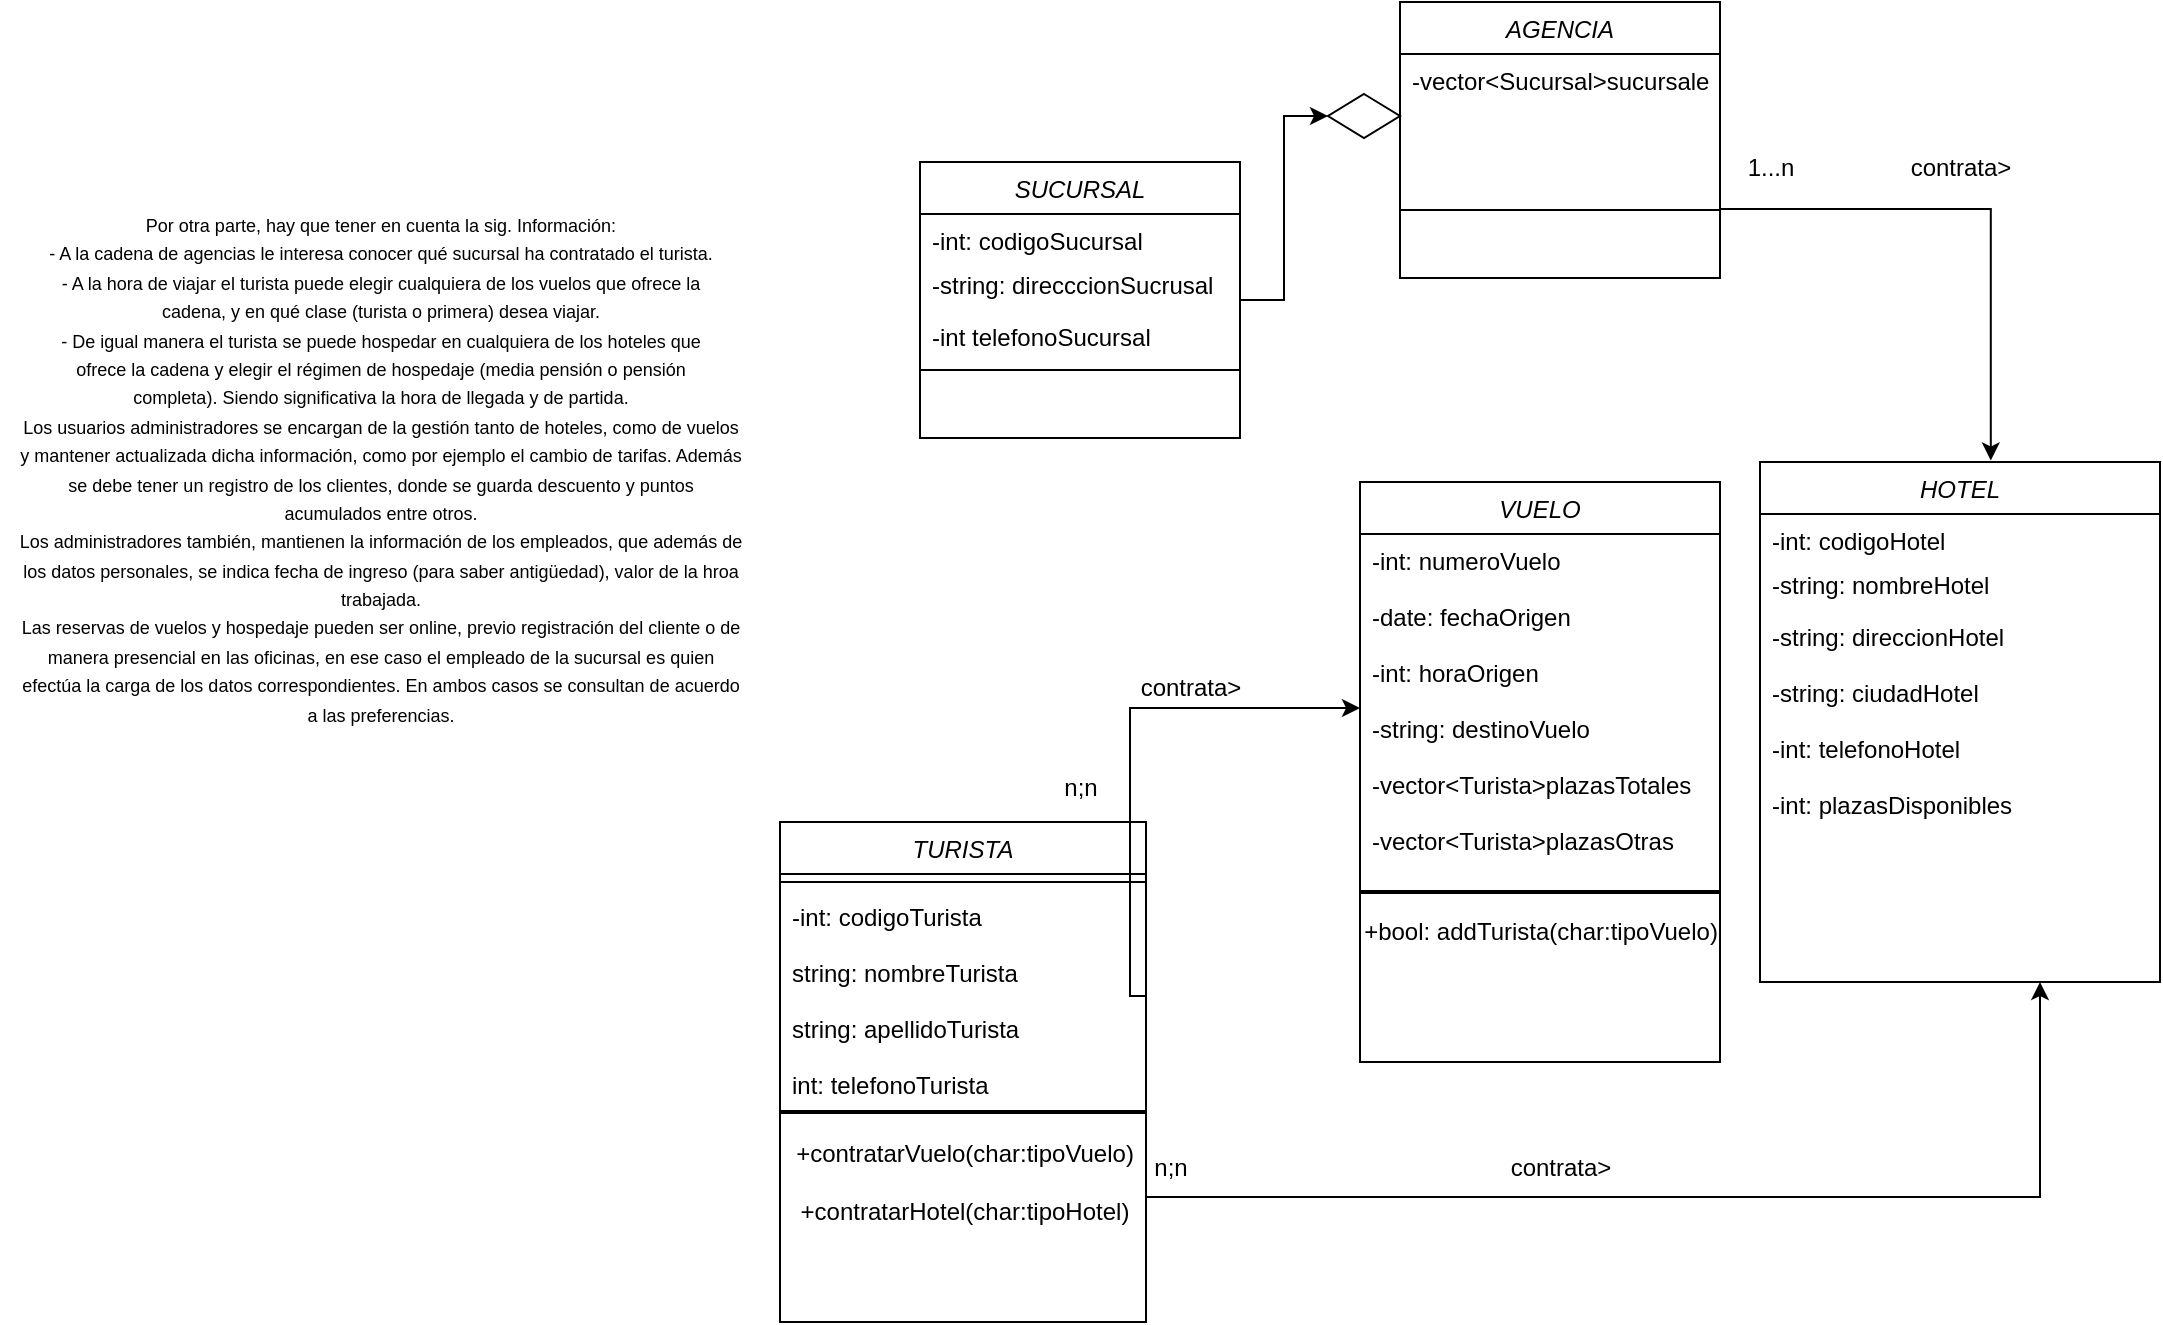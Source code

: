 <mxfile version="26.2.12">
  <diagram id="C5RBs43oDa-KdzZeNtuy" name="Page-1">
    <mxGraphModel dx="1326" dy="343" grid="1" gridSize="10" guides="1" tooltips="1" connect="1" arrows="1" fold="1" page="1" pageScale="1" pageWidth="827" pageHeight="1169" math="0" shadow="0">
      <root>
        <mxCell id="WIyWlLk6GJQsqaUBKTNV-0" />
        <mxCell id="WIyWlLk6GJQsqaUBKTNV-1" parent="WIyWlLk6GJQsqaUBKTNV-0" />
        <mxCell id="Xrv0vCx22JBJqTVyvg-u-27" style="edgeStyle=orthogonalEdgeStyle;rounded=0;orthogonalLoop=1;jettySize=auto;html=1;entryX=0;entryY=0.5;entryDx=0;entryDy=0;" edge="1" parent="WIyWlLk6GJQsqaUBKTNV-1" source="zkfFHV4jXpPFQw0GAbJ--0" target="Xrv0vCx22JBJqTVyvg-u-7">
          <mxGeometry relative="1" as="geometry" />
        </mxCell>
        <mxCell id="zkfFHV4jXpPFQw0GAbJ--0" value="SUCURSAL&#xa;" style="swimlane;fontStyle=2;align=center;verticalAlign=top;childLayout=stackLayout;horizontal=1;startSize=26;horizontalStack=0;resizeParent=1;resizeLast=0;collapsible=1;marginBottom=0;rounded=0;shadow=0;strokeWidth=1;" parent="WIyWlLk6GJQsqaUBKTNV-1" vertex="1">
          <mxGeometry x="50" y="180" width="160" height="138" as="geometry">
            <mxRectangle x="230" y="140" width="160" height="26" as="alternateBounds" />
          </mxGeometry>
        </mxCell>
        <mxCell id="zkfFHV4jXpPFQw0GAbJ--1" value="-int: codigoSucursal&#xa;" style="text;align=left;verticalAlign=top;spacingLeft=4;spacingRight=4;overflow=hidden;rotatable=0;points=[[0,0.5],[1,0.5]];portConstraint=eastwest;" parent="zkfFHV4jXpPFQw0GAbJ--0" vertex="1">
          <mxGeometry y="26" width="160" height="22" as="geometry" />
        </mxCell>
        <mxCell id="zkfFHV4jXpPFQw0GAbJ--2" value="-string: direcccionSucrusal" style="text;align=left;verticalAlign=top;spacingLeft=4;spacingRight=4;overflow=hidden;rotatable=0;points=[[0,0.5],[1,0.5]];portConstraint=eastwest;rounded=0;shadow=0;html=0;" parent="zkfFHV4jXpPFQw0GAbJ--0" vertex="1">
          <mxGeometry y="48" width="160" height="26" as="geometry" />
        </mxCell>
        <mxCell id="zkfFHV4jXpPFQw0GAbJ--3" value="-int telefonoSucursal" style="text;align=left;verticalAlign=top;spacingLeft=4;spacingRight=4;overflow=hidden;rotatable=0;points=[[0,0.5],[1,0.5]];portConstraint=eastwest;rounded=0;shadow=0;html=0;" parent="zkfFHV4jXpPFQw0GAbJ--0" vertex="1">
          <mxGeometry y="74" width="160" height="26" as="geometry" />
        </mxCell>
        <mxCell id="zkfFHV4jXpPFQw0GAbJ--4" value="" style="line;html=1;strokeWidth=1;align=left;verticalAlign=middle;spacingTop=-1;spacingLeft=3;spacingRight=3;rotatable=0;labelPosition=right;points=[];portConstraint=eastwest;" parent="zkfFHV4jXpPFQw0GAbJ--0" vertex="1">
          <mxGeometry y="100" width="160" height="8" as="geometry" />
        </mxCell>
        <mxCell id="Xrv0vCx22JBJqTVyvg-u-1" value="AGENCIA" style="swimlane;fontStyle=2;align=center;verticalAlign=top;childLayout=stackLayout;horizontal=1;startSize=26;horizontalStack=0;resizeParent=1;resizeLast=0;collapsible=1;marginBottom=0;rounded=0;shadow=0;strokeWidth=1;" vertex="1" parent="WIyWlLk6GJQsqaUBKTNV-1">
          <mxGeometry x="290" y="100" width="160" height="138" as="geometry">
            <mxRectangle x="290" y="100" width="160" height="26" as="alternateBounds" />
          </mxGeometry>
        </mxCell>
        <mxCell id="Xrv0vCx22JBJqTVyvg-u-2" value="-vector&lt;Sucursal&gt;sucursales" style="text;align=left;verticalAlign=top;spacingLeft=4;spacingRight=4;overflow=hidden;rotatable=0;points=[[0,0.5],[1,0.5]];portConstraint=eastwest;" vertex="1" parent="Xrv0vCx22JBJqTVyvg-u-1">
          <mxGeometry y="26" width="160" height="74" as="geometry" />
        </mxCell>
        <mxCell id="Xrv0vCx22JBJqTVyvg-u-5" value="" style="line;html=1;strokeWidth=1;align=left;verticalAlign=middle;spacingTop=-1;spacingLeft=3;spacingRight=3;rotatable=0;labelPosition=right;points=[];portConstraint=eastwest;" vertex="1" parent="Xrv0vCx22JBJqTVyvg-u-1">
          <mxGeometry y="100" width="160" height="8" as="geometry" />
        </mxCell>
        <mxCell id="Xrv0vCx22JBJqTVyvg-u-7" value="" style="rhombus;whiteSpace=wrap;html=1;" vertex="1" parent="WIyWlLk6GJQsqaUBKTNV-1">
          <mxGeometry x="254" y="146" width="36" height="22" as="geometry" />
        </mxCell>
        <mxCell id="Xrv0vCx22JBJqTVyvg-u-10" value="HOTEL" style="swimlane;fontStyle=2;align=center;verticalAlign=top;childLayout=stackLayout;horizontal=1;startSize=26;horizontalStack=0;resizeParent=1;resizeLast=0;collapsible=1;marginBottom=0;rounded=0;shadow=0;strokeWidth=1;" vertex="1" parent="WIyWlLk6GJQsqaUBKTNV-1">
          <mxGeometry x="470" y="330" width="200" height="260" as="geometry">
            <mxRectangle x="230" y="140" width="160" height="26" as="alternateBounds" />
          </mxGeometry>
        </mxCell>
        <mxCell id="Xrv0vCx22JBJqTVyvg-u-11" value="-int: codigoHotel" style="text;align=left;verticalAlign=top;spacingLeft=4;spacingRight=4;overflow=hidden;rotatable=0;points=[[0,0.5],[1,0.5]];portConstraint=eastwest;" vertex="1" parent="Xrv0vCx22JBJqTVyvg-u-10">
          <mxGeometry y="26" width="200" height="22" as="geometry" />
        </mxCell>
        <mxCell id="Xrv0vCx22JBJqTVyvg-u-12" value="-string: nombreHotel" style="text;align=left;verticalAlign=top;spacingLeft=4;spacingRight=4;overflow=hidden;rotatable=0;points=[[0,0.5],[1,0.5]];portConstraint=eastwest;rounded=0;shadow=0;html=0;" vertex="1" parent="Xrv0vCx22JBJqTVyvg-u-10">
          <mxGeometry y="48" width="200" height="26" as="geometry" />
        </mxCell>
        <mxCell id="Xrv0vCx22JBJqTVyvg-u-13" value="-string: direccionHotel&#xa;&#xa;-string: ciudadHotel&#xa;&#xa;-int: telefonoHotel&#xa;&#xa;-int: plazasDisponibles" style="text;align=left;verticalAlign=top;spacingLeft=4;spacingRight=4;overflow=hidden;rotatable=0;points=[[0,0.5],[1,0.5]];portConstraint=eastwest;rounded=0;shadow=0;html=0;" vertex="1" parent="Xrv0vCx22JBJqTVyvg-u-10">
          <mxGeometry y="74" width="200" height="136" as="geometry" />
        </mxCell>
        <mxCell id="Xrv0vCx22JBJqTVyvg-u-19" style="edgeStyle=orthogonalEdgeStyle;rounded=0;orthogonalLoop=1;jettySize=auto;html=1;exitX=1;exitY=0.75;exitDx=0;exitDy=0;entryX=0.577;entryY=-0.003;entryDx=0;entryDy=0;entryPerimeter=0;" edge="1" parent="WIyWlLk6GJQsqaUBKTNV-1" source="Xrv0vCx22JBJqTVyvg-u-1" target="Xrv0vCx22JBJqTVyvg-u-10">
          <mxGeometry relative="1" as="geometry" />
        </mxCell>
        <mxCell id="Xrv0vCx22JBJqTVyvg-u-20" value="contrata&amp;gt;" style="text;html=1;align=center;verticalAlign=middle;resizable=0;points=[];autosize=1;strokeColor=none;fillColor=none;" vertex="1" parent="WIyWlLk6GJQsqaUBKTNV-1">
          <mxGeometry x="535" y="168" width="70" height="30" as="geometry" />
        </mxCell>
        <mxCell id="Xrv0vCx22JBJqTVyvg-u-21" value="1...n" style="text;html=1;align=center;verticalAlign=middle;resizable=0;points=[];autosize=1;strokeColor=none;fillColor=none;" vertex="1" parent="WIyWlLk6GJQsqaUBKTNV-1">
          <mxGeometry x="450" y="168" width="50" height="30" as="geometry" />
        </mxCell>
        <mxCell id="Xrv0vCx22JBJqTVyvg-u-22" value="VUELO" style="swimlane;fontStyle=2;align=center;verticalAlign=top;childLayout=stackLayout;horizontal=1;startSize=26;horizontalStack=0;resizeParent=1;resizeLast=0;collapsible=1;marginBottom=0;rounded=0;shadow=0;strokeWidth=1;" vertex="1" parent="WIyWlLk6GJQsqaUBKTNV-1">
          <mxGeometry x="270" y="340" width="180" height="290" as="geometry">
            <mxRectangle x="230" y="140" width="160" height="26" as="alternateBounds" />
          </mxGeometry>
        </mxCell>
        <mxCell id="Xrv0vCx22JBJqTVyvg-u-23" value="-int: numeroVuelo&#xa;&#xa;-date: fechaOrigen&#xa;&#xa;-int: horaOrigen&#xa;&#xa;-string: destinoVuelo&#xa;&#xa;-vector&lt;Turista&gt;plazasTotales&#xa;&#xa;-vector&lt;Turista&gt;plazasOtras" style="text;align=left;verticalAlign=top;spacingLeft=4;spacingRight=4;overflow=hidden;rotatable=0;points=[[0,0.5],[1,0.5]];portConstraint=eastwest;" vertex="1" parent="Xrv0vCx22JBJqTVyvg-u-22">
          <mxGeometry y="26" width="180" height="174" as="geometry" />
        </mxCell>
        <mxCell id="Xrv0vCx22JBJqTVyvg-u-41" value="" style="line;strokeWidth=2;html=1;" vertex="1" parent="Xrv0vCx22JBJqTVyvg-u-22">
          <mxGeometry y="200" width="180" height="10" as="geometry" />
        </mxCell>
        <mxCell id="Xrv0vCx22JBJqTVyvg-u-42" value="+bool: addTurista(char:tipoVuelo)" style="text;html=1;align=center;verticalAlign=middle;resizable=0;points=[];autosize=1;strokeColor=none;fillColor=none;" vertex="1" parent="Xrv0vCx22JBJqTVyvg-u-22">
          <mxGeometry y="210" width="180" height="30" as="geometry" />
        </mxCell>
        <mxCell id="Xrv0vCx22JBJqTVyvg-u-28" value="&lt;div&gt;&lt;div&gt;&lt;font style=&quot;font-size: 9px;&quot;&gt;Por otra parte, hay que tener en cuenta la sig. Información:&lt;br/&gt;- A la cadena de agencias le interesa conocer qué sucursal ha contratado el turista.&lt;br/&gt;- A la hora de viajar el turista puede elegir cualquiera de los vuelos que ofrece la&lt;br/&gt;cadena, y en qué clase (turista o primera) desea viajar.&lt;br/&gt;- De igual manera el turista se puede hospedar en cualquiera de los hoteles que&lt;br/&gt;ofrece la cadena y elegir el régimen de hospedaje (media pensión o pensión&lt;br/&gt;completa). Siendo significativa la hora de llegada y de partida.&lt;br/&gt;Los usuarios administradores se encargan de la gestión tanto de hoteles, como de vuelos&lt;br/&gt;y mantener actualizada dicha información, como por ejemplo el cambio de tarifas. Además&lt;br/&gt;se debe tener un registro de los clientes, donde se guarda descuento y puntos&lt;br/&gt;acumulados entre otros.&lt;br/&gt;Los administradores también, mantienen la información de los empleados, que además de&lt;br/&gt;los datos personales, se indica fecha de ingreso (para saber antigüedad), valor de la hroa&lt;br/&gt;trabajada.&lt;br/&gt;Las reservas de vuelos y hospedaje pueden ser online, previo registración del cliente o de&lt;br/&gt;manera presencial en las oficinas, en ese caso el empleado de la sucursal es quien&lt;br/&gt;efectúa la carga de los datos correspondientes. En ambos casos se consultan de acuerdo&lt;br/&gt;a las preferencias.&lt;/font&gt;&lt;/div&gt;&lt;/div&gt;" style="text;html=1;align=center;verticalAlign=middle;resizable=0;points=[];autosize=1;strokeColor=none;fillColor=none;" vertex="1" parent="WIyWlLk6GJQsqaUBKTNV-1">
          <mxGeometry x="-410" y="198" width="380" height="270" as="geometry" />
        </mxCell>
        <mxCell id="Xrv0vCx22JBJqTVyvg-u-47" style="edgeStyle=orthogonalEdgeStyle;rounded=0;orthogonalLoop=1;jettySize=auto;html=1;exitX=1;exitY=0.75;exitDx=0;exitDy=0;" edge="1" parent="WIyWlLk6GJQsqaUBKTNV-1" source="Xrv0vCx22JBJqTVyvg-u-29">
          <mxGeometry relative="1" as="geometry">
            <mxPoint x="610" y="590" as="targetPoint" />
            <Array as="points">
              <mxPoint x="610" y="697" />
            </Array>
          </mxGeometry>
        </mxCell>
        <mxCell id="Xrv0vCx22JBJqTVyvg-u-29" value="TURISTA" style="swimlane;fontStyle=2;align=center;verticalAlign=top;childLayout=stackLayout;horizontal=1;startSize=26;horizontalStack=0;resizeParent=1;resizeLast=0;collapsible=1;marginBottom=0;rounded=0;shadow=0;strokeWidth=1;" vertex="1" parent="WIyWlLk6GJQsqaUBKTNV-1">
          <mxGeometry x="-20" y="510" width="183" height="250" as="geometry">
            <mxRectangle x="230" y="140" width="160" height="26" as="alternateBounds" />
          </mxGeometry>
        </mxCell>
        <mxCell id="Xrv0vCx22JBJqTVyvg-u-33" value="" style="line;html=1;strokeWidth=1;align=left;verticalAlign=middle;spacingTop=-1;spacingLeft=3;spacingRight=3;rotatable=0;labelPosition=right;points=[];portConstraint=eastwest;" vertex="1" parent="Xrv0vCx22JBJqTVyvg-u-29">
          <mxGeometry y="26" width="183" height="8" as="geometry" />
        </mxCell>
        <mxCell id="Xrv0vCx22JBJqTVyvg-u-34" value="-int: codigoTurista&#xa;&#xa;string: nombreTurista&#xa;&#xa;string: apellidoTurista&#xa;&#xa;int: telefonoTurista" style="text;align=left;verticalAlign=top;spacingLeft=4;spacingRight=4;overflow=hidden;rotatable=0;points=[[0,0.5],[1,0.5]];portConstraint=eastwest;" vertex="1" parent="Xrv0vCx22JBJqTVyvg-u-29">
          <mxGeometry y="34" width="183" height="106" as="geometry" />
        </mxCell>
        <mxCell id="Xrv0vCx22JBJqTVyvg-u-39" value="" style="line;strokeWidth=2;html=1;" vertex="1" parent="Xrv0vCx22JBJqTVyvg-u-29">
          <mxGeometry y="140" width="183" height="10" as="geometry" />
        </mxCell>
        <mxCell id="Xrv0vCx22JBJqTVyvg-u-40" value="+contratarVuelo(char:tipoVuelo)&lt;div&gt;&lt;br&gt;&lt;/div&gt;&lt;div&gt;+contratarHotel(char:tipoHotel)&lt;/div&gt;" style="text;html=1;align=center;verticalAlign=middle;resizable=0;points=[];autosize=1;strokeColor=none;fillColor=none;" vertex="1" parent="Xrv0vCx22JBJqTVyvg-u-29">
          <mxGeometry y="150" width="183" height="60" as="geometry" />
        </mxCell>
        <mxCell id="Xrv0vCx22JBJqTVyvg-u-43" style="edgeStyle=orthogonalEdgeStyle;rounded=0;orthogonalLoop=1;jettySize=auto;html=1;exitX=1;exitY=0.5;exitDx=0;exitDy=0;" edge="1" parent="WIyWlLk6GJQsqaUBKTNV-1" source="Xrv0vCx22JBJqTVyvg-u-34" target="Xrv0vCx22JBJqTVyvg-u-23">
          <mxGeometry relative="1" as="geometry">
            <Array as="points">
              <mxPoint x="155" y="453" />
            </Array>
          </mxGeometry>
        </mxCell>
        <mxCell id="Xrv0vCx22JBJqTVyvg-u-44" value="contrata&amp;gt;" style="text;html=1;align=center;verticalAlign=middle;resizable=0;points=[];autosize=1;strokeColor=none;fillColor=none;" vertex="1" parent="WIyWlLk6GJQsqaUBKTNV-1">
          <mxGeometry x="150" y="428" width="70" height="30" as="geometry" />
        </mxCell>
        <mxCell id="Xrv0vCx22JBJqTVyvg-u-46" value="n;n" style="text;html=1;align=center;verticalAlign=middle;resizable=0;points=[];autosize=1;strokeColor=none;fillColor=none;" vertex="1" parent="WIyWlLk6GJQsqaUBKTNV-1">
          <mxGeometry x="110" y="478" width="40" height="30" as="geometry" />
        </mxCell>
        <mxCell id="Xrv0vCx22JBJqTVyvg-u-48" value="contrata&amp;gt;" style="text;html=1;align=center;verticalAlign=middle;resizable=0;points=[];autosize=1;strokeColor=none;fillColor=none;" vertex="1" parent="WIyWlLk6GJQsqaUBKTNV-1">
          <mxGeometry x="335" y="668" width="70" height="30" as="geometry" />
        </mxCell>
        <mxCell id="Xrv0vCx22JBJqTVyvg-u-49" value="n;n" style="text;html=1;align=center;verticalAlign=middle;resizable=0;points=[];autosize=1;strokeColor=none;fillColor=none;" vertex="1" parent="WIyWlLk6GJQsqaUBKTNV-1">
          <mxGeometry x="155" y="668" width="40" height="30" as="geometry" />
        </mxCell>
      </root>
    </mxGraphModel>
  </diagram>
</mxfile>
